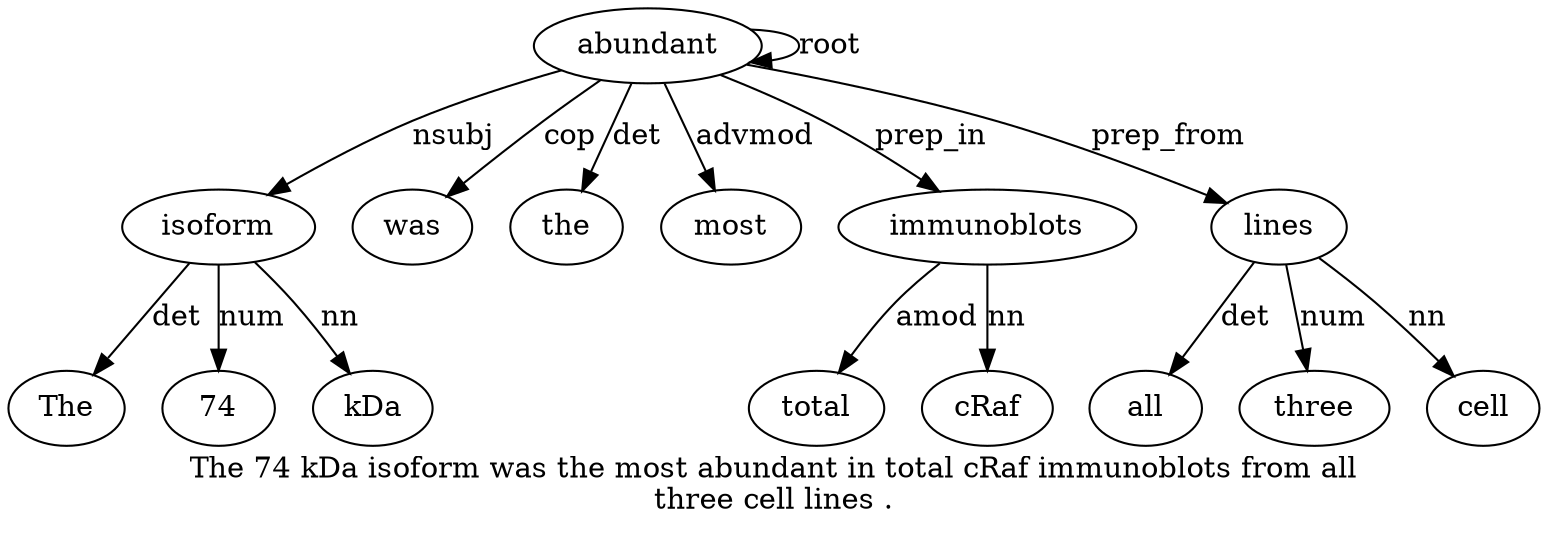 digraph "The 74 kDa isoform was the most abundant in total cRaf immunoblots from all three cell lines ." {
label="The 74 kDa isoform was the most abundant in total cRaf immunoblots from all
three cell lines .";
isoform4 [style=filled, fillcolor=white, label=isoform];
The1 [style=filled, fillcolor=white, label=The];
isoform4 -> The1  [label=det];
742 [style=filled, fillcolor=white, label=74];
isoform4 -> 742  [label=num];
kDa3 [style=filled, fillcolor=white, label=kDa];
isoform4 -> kDa3  [label=nn];
abundant8 [style=filled, fillcolor=white, label=abundant];
abundant8 -> isoform4  [label=nsubj];
was5 [style=filled, fillcolor=white, label=was];
abundant8 -> was5  [label=cop];
the6 [style=filled, fillcolor=white, label=the];
abundant8 -> the6  [label=det];
most7 [style=filled, fillcolor=white, label=most];
abundant8 -> most7  [label=advmod];
abundant8 -> abundant8  [label=root];
immunoblots12 [style=filled, fillcolor=white, label=immunoblots];
total10 [style=filled, fillcolor=white, label=total];
immunoblots12 -> total10  [label=amod];
cRaf11 [style=filled, fillcolor=white, label=cRaf];
immunoblots12 -> cRaf11  [label=nn];
abundant8 -> immunoblots12  [label=prep_in];
lines17 [style=filled, fillcolor=white, label=lines];
all14 [style=filled, fillcolor=white, label=all];
lines17 -> all14  [label=det];
three15 [style=filled, fillcolor=white, label=three];
lines17 -> three15  [label=num];
cell16 [style=filled, fillcolor=white, label=cell];
lines17 -> cell16  [label=nn];
abundant8 -> lines17  [label=prep_from];
}
